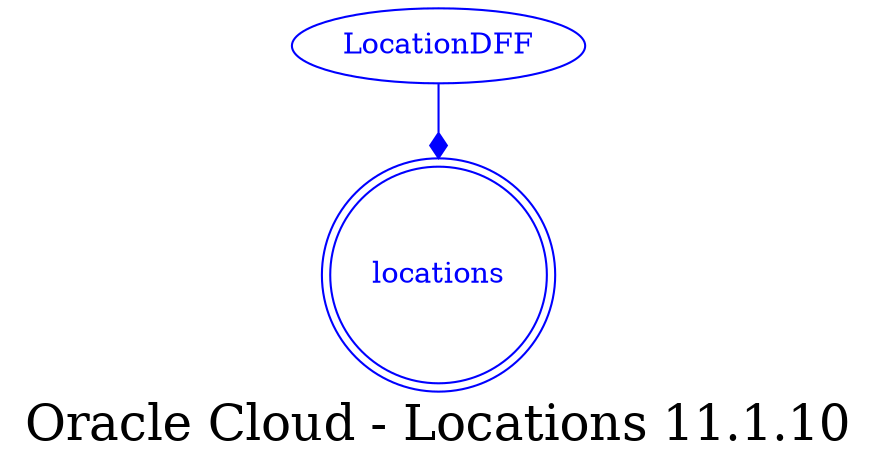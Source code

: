 digraph LexiconGraph {
graph[label="Oracle Cloud - Locations 11.1.10", fontsize=24]
splines=true
"locations" [color=blue, fontcolor=blue, shape=doublecircle]
"LocationDFF" -> "locations" [color=blue, fontcolor=blue, arrowhead=diamond, arrowtail=none]
"LocationDFF" [color=blue, fontcolor=blue, shape=ellipse]
}
